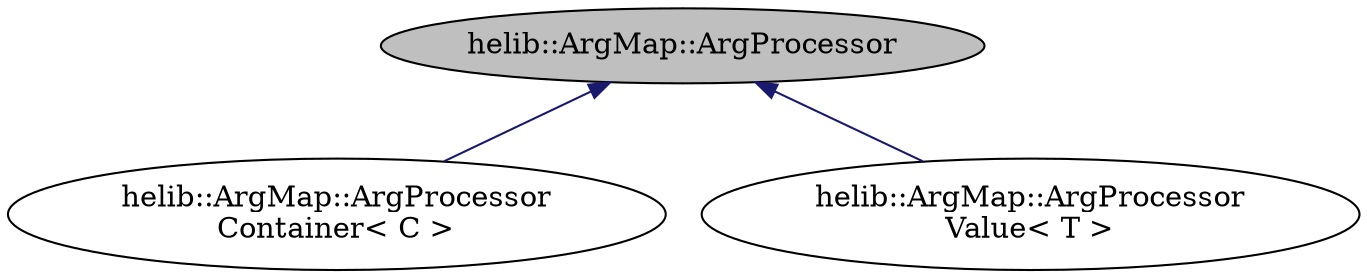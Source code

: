 digraph "helib::ArgMap::ArgProcessor"
{
  N0 [label="helib::ArgMap::ArgProcessor",color="black", fillcolor="grey75", style="filled", fontcolor="black"];
  N0 -> N1 [dir="back",color="midnightblue",style="solid"];
  N1 [label="helib::ArgMap::ArgProcessor\lContainer\< C \>",color="black", fillcolor="white", style="filled"];
  N0 -> N2 [dir="back",color="midnightblue",style="solid"];
  N2 [label="helib::ArgMap::ArgProcessor\lValue\< T \>",color="black", fillcolor="white", style="filled"];
}
